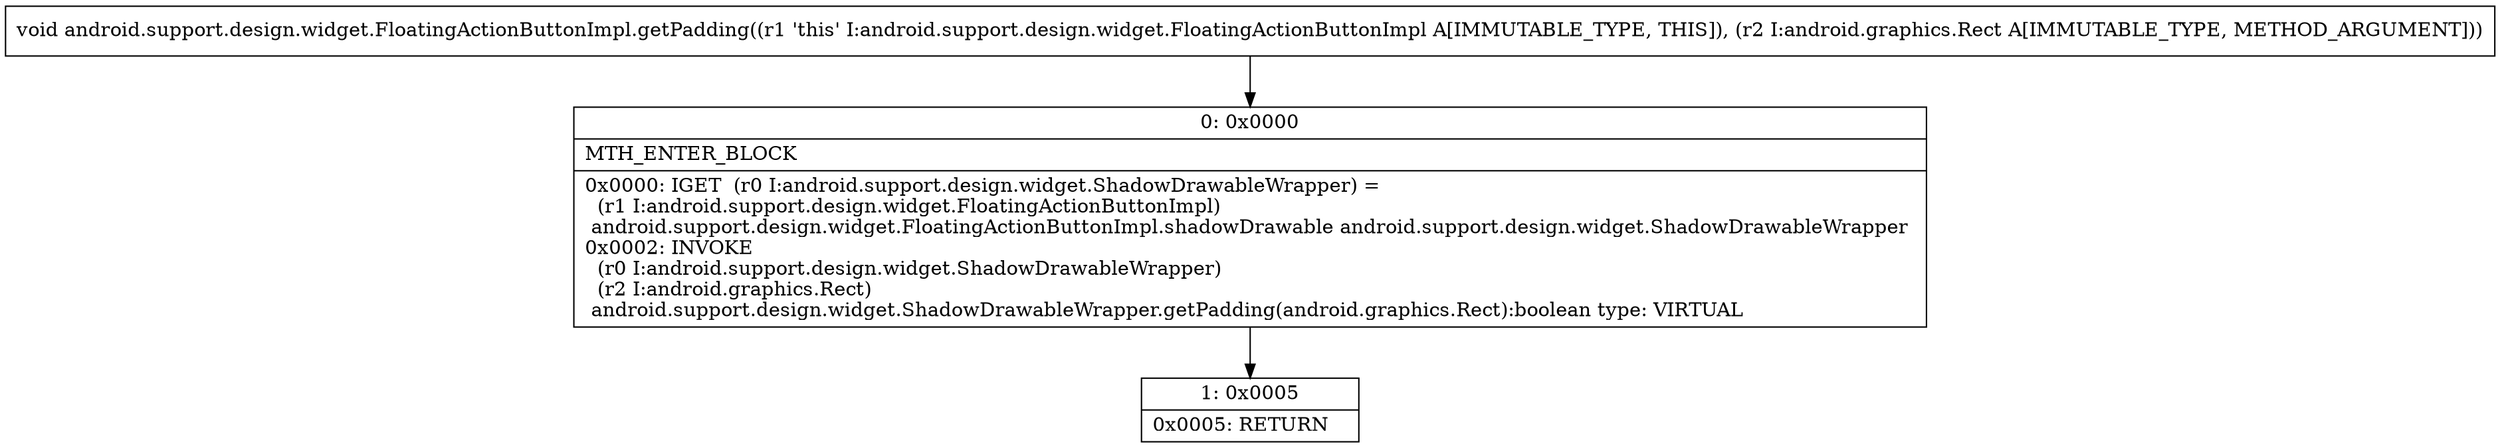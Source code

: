 digraph "CFG forandroid.support.design.widget.FloatingActionButtonImpl.getPadding(Landroid\/graphics\/Rect;)V" {
Node_0 [shape=record,label="{0\:\ 0x0000|MTH_ENTER_BLOCK\l|0x0000: IGET  (r0 I:android.support.design.widget.ShadowDrawableWrapper) = \l  (r1 I:android.support.design.widget.FloatingActionButtonImpl)\l android.support.design.widget.FloatingActionButtonImpl.shadowDrawable android.support.design.widget.ShadowDrawableWrapper \l0x0002: INVOKE  \l  (r0 I:android.support.design.widget.ShadowDrawableWrapper)\l  (r2 I:android.graphics.Rect)\l android.support.design.widget.ShadowDrawableWrapper.getPadding(android.graphics.Rect):boolean type: VIRTUAL \l}"];
Node_1 [shape=record,label="{1\:\ 0x0005|0x0005: RETURN   \l}"];
MethodNode[shape=record,label="{void android.support.design.widget.FloatingActionButtonImpl.getPadding((r1 'this' I:android.support.design.widget.FloatingActionButtonImpl A[IMMUTABLE_TYPE, THIS]), (r2 I:android.graphics.Rect A[IMMUTABLE_TYPE, METHOD_ARGUMENT])) }"];
MethodNode -> Node_0;
Node_0 -> Node_1;
}

